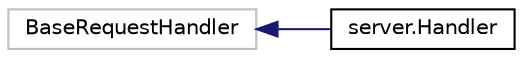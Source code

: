 digraph "Graphical Class Hierarchy"
{
  bgcolor="transparent";
  edge [fontname="Helvetica",fontsize="10",labelfontname="Helvetica",labelfontsize="10"];
  node [fontname="Helvetica",fontsize="10",shape=record];
  rankdir="LR";
  Node8 [label="BaseRequestHandler",height=0.2,width=0.4,color="grey75"];
  Node8 -> Node0 [dir="back",color="midnightblue",fontsize="10",style="solid",fontname="Helvetica"];
  Node0 [label="server.Handler",height=0.2,width=0.4,color="black",URL="$classserver_1_1Handler.html"];
}

